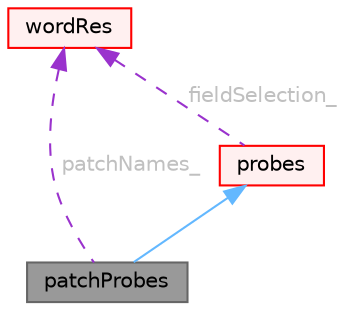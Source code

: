 digraph "patchProbes"
{
 // LATEX_PDF_SIZE
  bgcolor="transparent";
  edge [fontname=Helvetica,fontsize=10,labelfontname=Helvetica,labelfontsize=10];
  node [fontname=Helvetica,fontsize=10,shape=box,height=0.2,width=0.4];
  Node1 [id="Node000001",label="patchProbes",height=0.2,width=0.4,color="gray40", fillcolor="grey60", style="filled", fontcolor="black",tooltip="Set of locations to sample at patches."];
  Node2 -> Node1 [id="edge1_Node000001_Node000002",dir="back",color="steelblue1",style="solid",tooltip=" "];
  Node2 [id="Node000002",label="probes",height=0.2,width=0.4,color="red", fillcolor="#FFF0F0", style="filled",URL="$classFoam_1_1probes.html",tooltip="Set of locations to sample."];
  Node80 -> Node2 [id="edge2_Node000002_Node000080",dir="back",color="darkorchid3",style="dashed",tooltip=" ",label=" fieldSelection_",fontcolor="grey" ];
  Node80 [id="Node000080",label="wordRes",height=0.2,width=0.4,color="red", fillcolor="#FFF0F0", style="filled",URL="$classFoam_1_1wordRes.html",tooltip="A List of wordRe with additional matching capabilities."];
  Node80 -> Node1 [id="edge3_Node000001_Node000080",dir="back",color="darkorchid3",style="dashed",tooltip=" ",label=" patchNames_",fontcolor="grey" ];
}
